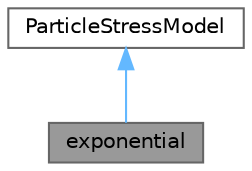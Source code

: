 digraph "exponential"
{
 // LATEX_PDF_SIZE
  bgcolor="transparent";
  edge [fontname=Helvetica,fontsize=10,labelfontname=Helvetica,labelfontsize=10];
  node [fontname=Helvetica,fontsize=10,shape=box,height=0.2,width=0.4];
  Node1 [id="Node000001",label="exponential",height=0.2,width=0.4,color="gray40", fillcolor="grey60", style="filled", fontcolor="black",tooltip="Exponential inter-particle stress model of the same form as used in twoPhaseEulerFoam."];
  Node2 -> Node1 [id="edge1_Node000001_Node000002",dir="back",color="steelblue1",style="solid",tooltip=" "];
  Node2 [id="Node000002",label="ParticleStressModel",height=0.2,width=0.4,color="gray40", fillcolor="white", style="filled",URL="$classFoam_1_1ParticleStressModel.html",tooltip="Base class for inter-particle stress models."];
}
